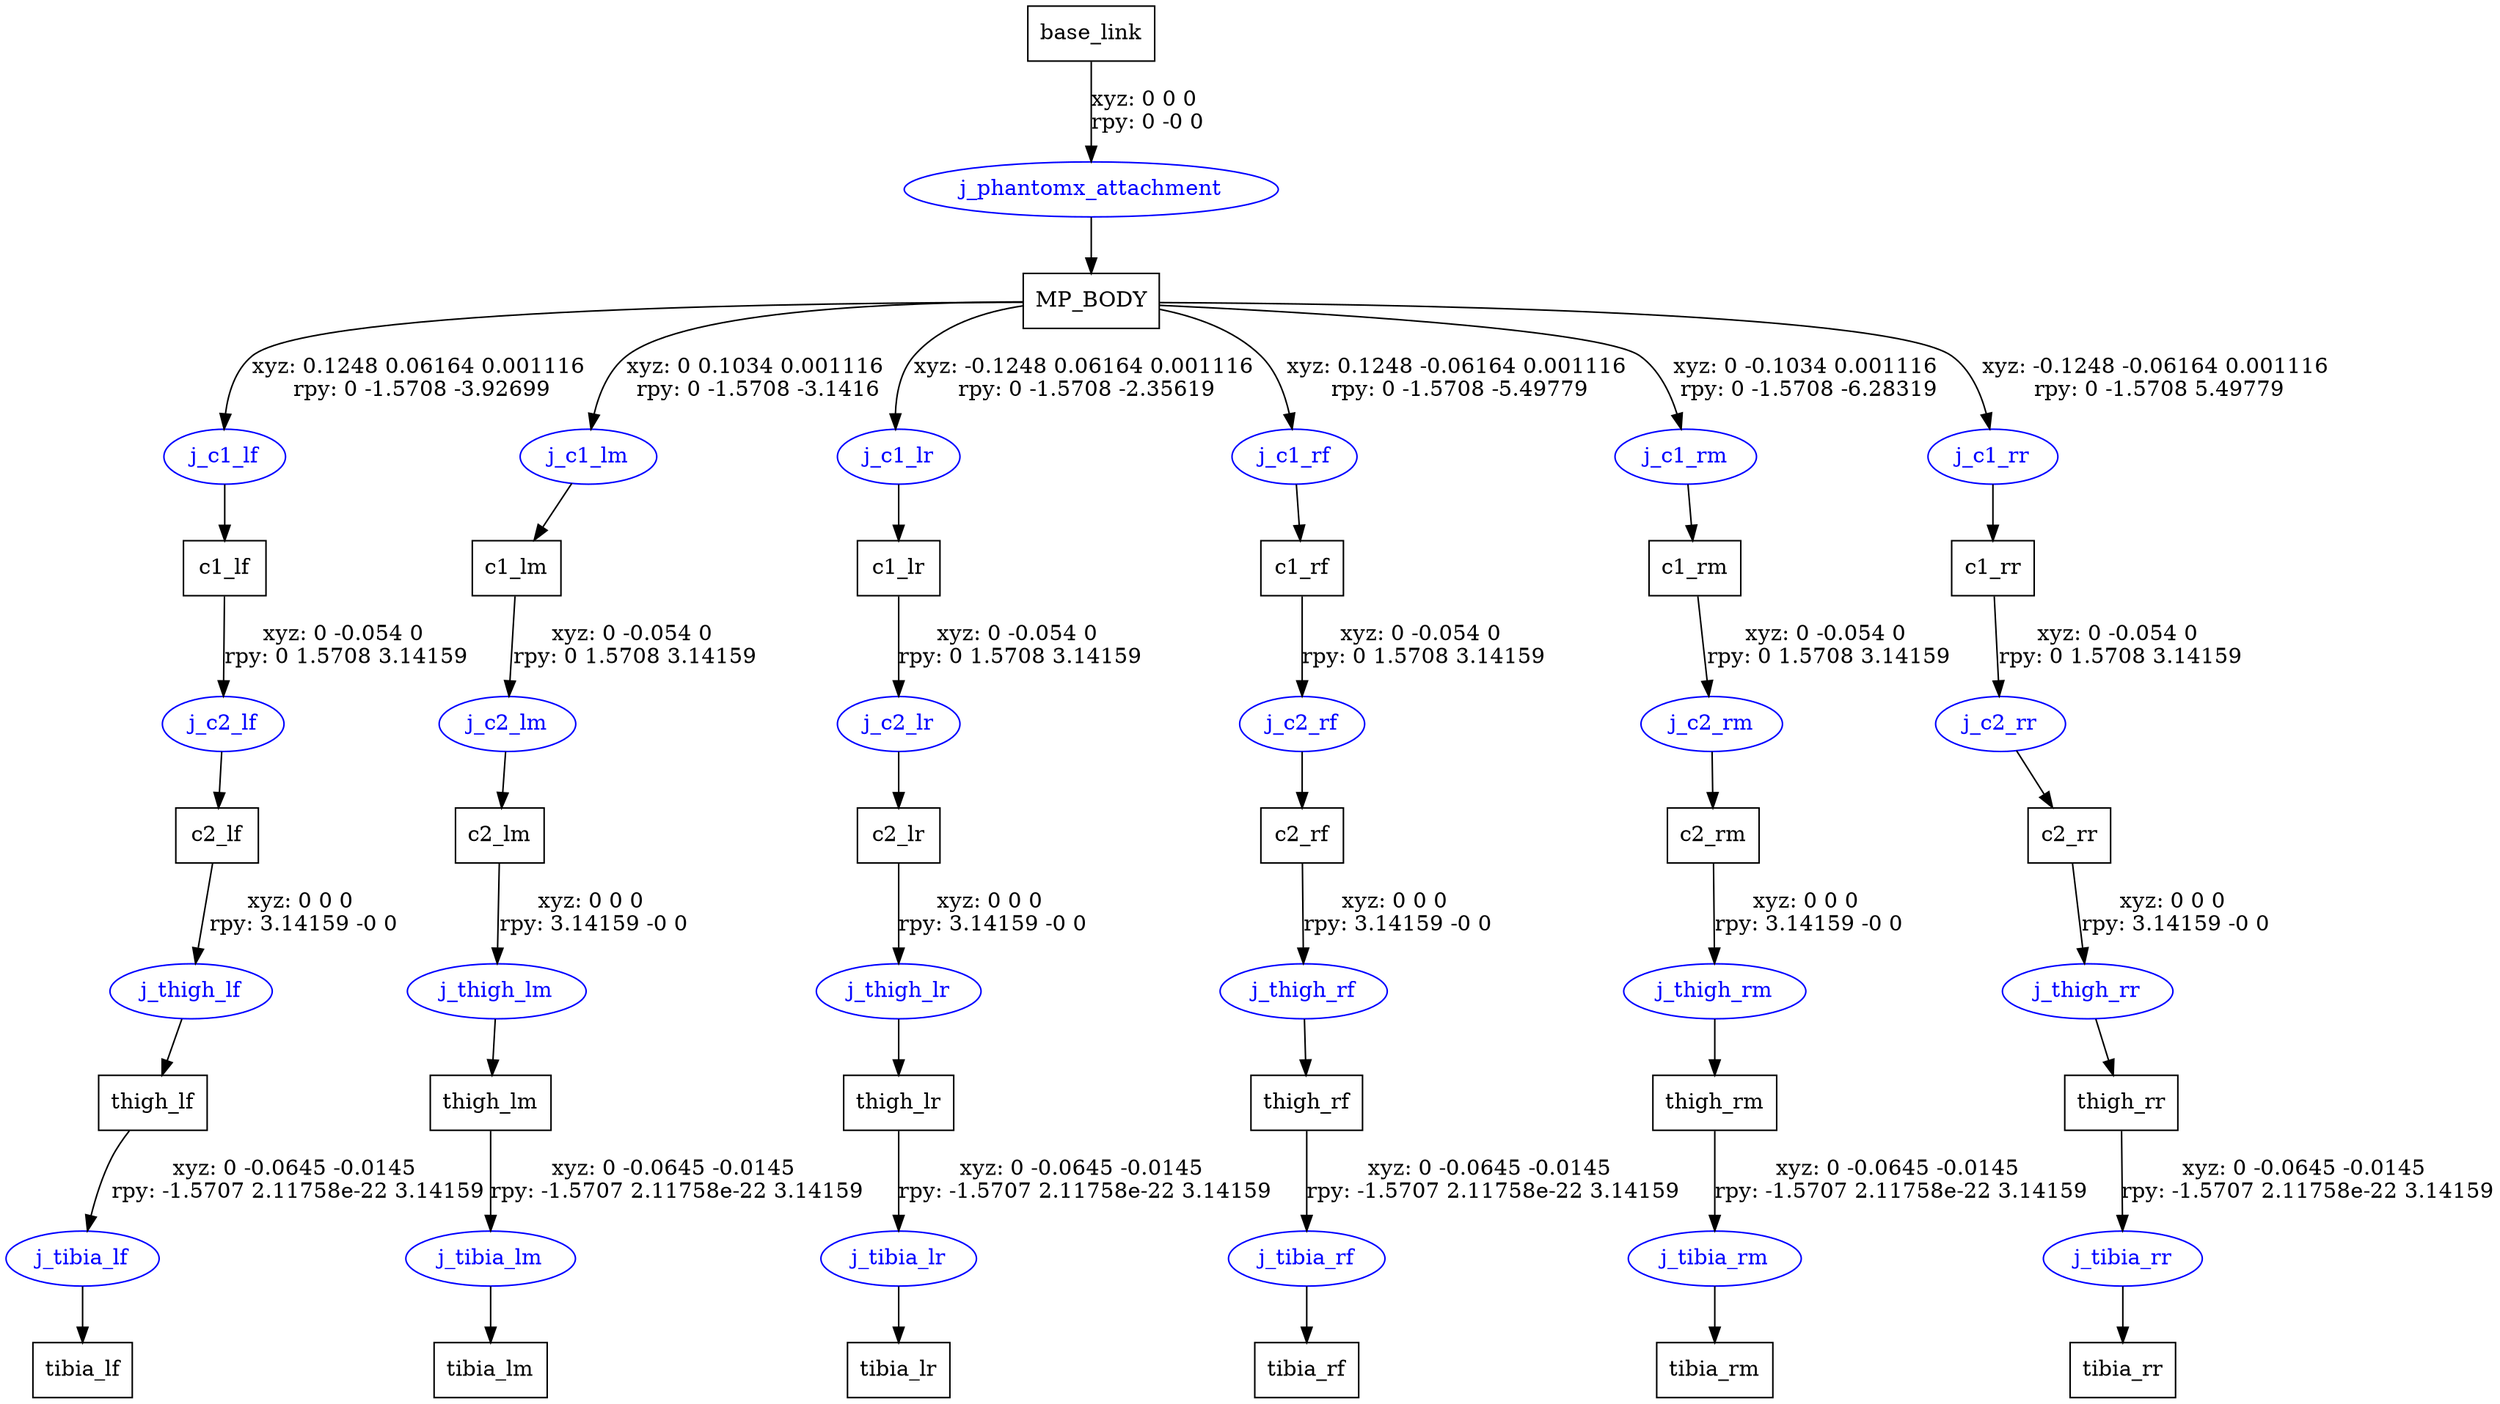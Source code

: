 digraph G {
node [shape=box];
"base_link" [label="base_link"];
"MP_BODY" [label="MP_BODY"];
"c1_lf" [label="c1_lf"];
"c2_lf" [label="c2_lf"];
"thigh_lf" [label="thigh_lf"];
"tibia_lf" [label="tibia_lf"];
"c1_lm" [label="c1_lm"];
"c2_lm" [label="c2_lm"];
"thigh_lm" [label="thigh_lm"];
"tibia_lm" [label="tibia_lm"];
"c1_lr" [label="c1_lr"];
"c2_lr" [label="c2_lr"];
"thigh_lr" [label="thigh_lr"];
"tibia_lr" [label="tibia_lr"];
"c1_rf" [label="c1_rf"];
"c2_rf" [label="c2_rf"];
"thigh_rf" [label="thigh_rf"];
"tibia_rf" [label="tibia_rf"];
"c1_rm" [label="c1_rm"];
"c2_rm" [label="c2_rm"];
"thigh_rm" [label="thigh_rm"];
"tibia_rm" [label="tibia_rm"];
"c1_rr" [label="c1_rr"];
"c2_rr" [label="c2_rr"];
"thigh_rr" [label="thigh_rr"];
"tibia_rr" [label="tibia_rr"];
node [shape=ellipse, color=blue, fontcolor=blue];
"base_link" -> "j_phantomx_attachment" [label="xyz: 0 0 0 \nrpy: 0 -0 0"]
"j_phantomx_attachment" -> "MP_BODY"
"MP_BODY" -> "j_c1_lf" [label="xyz: 0.1248 0.06164 0.001116 \nrpy: 0 -1.5708 -3.92699"]
"j_c1_lf" -> "c1_lf"
"c1_lf" -> "j_c2_lf" [label="xyz: 0 -0.054 0 \nrpy: 0 1.5708 3.14159"]
"j_c2_lf" -> "c2_lf"
"c2_lf" -> "j_thigh_lf" [label="xyz: 0 0 0 \nrpy: 3.14159 -0 0"]
"j_thigh_lf" -> "thigh_lf"
"thigh_lf" -> "j_tibia_lf" [label="xyz: 0 -0.0645 -0.0145 \nrpy: -1.5707 2.11758e-22 3.14159"]
"j_tibia_lf" -> "tibia_lf"
"MP_BODY" -> "j_c1_lm" [label="xyz: 0 0.1034 0.001116 \nrpy: 0 -1.5708 -3.1416"]
"j_c1_lm" -> "c1_lm"
"c1_lm" -> "j_c2_lm" [label="xyz: 0 -0.054 0 \nrpy: 0 1.5708 3.14159"]
"j_c2_lm" -> "c2_lm"
"c2_lm" -> "j_thigh_lm" [label="xyz: 0 0 0 \nrpy: 3.14159 -0 0"]
"j_thigh_lm" -> "thigh_lm"
"thigh_lm" -> "j_tibia_lm" [label="xyz: 0 -0.0645 -0.0145 \nrpy: -1.5707 2.11758e-22 3.14159"]
"j_tibia_lm" -> "tibia_lm"
"MP_BODY" -> "j_c1_lr" [label="xyz: -0.1248 0.06164 0.001116 \nrpy: 0 -1.5708 -2.35619"]
"j_c1_lr" -> "c1_lr"
"c1_lr" -> "j_c2_lr" [label="xyz: 0 -0.054 0 \nrpy: 0 1.5708 3.14159"]
"j_c2_lr" -> "c2_lr"
"c2_lr" -> "j_thigh_lr" [label="xyz: 0 0 0 \nrpy: 3.14159 -0 0"]
"j_thigh_lr" -> "thigh_lr"
"thigh_lr" -> "j_tibia_lr" [label="xyz: 0 -0.0645 -0.0145 \nrpy: -1.5707 2.11758e-22 3.14159"]
"j_tibia_lr" -> "tibia_lr"
"MP_BODY" -> "j_c1_rf" [label="xyz: 0.1248 -0.06164 0.001116 \nrpy: 0 -1.5708 -5.49779"]
"j_c1_rf" -> "c1_rf"
"c1_rf" -> "j_c2_rf" [label="xyz: 0 -0.054 0 \nrpy: 0 1.5708 3.14159"]
"j_c2_rf" -> "c2_rf"
"c2_rf" -> "j_thigh_rf" [label="xyz: 0 0 0 \nrpy: 3.14159 -0 0"]
"j_thigh_rf" -> "thigh_rf"
"thigh_rf" -> "j_tibia_rf" [label="xyz: 0 -0.0645 -0.0145 \nrpy: -1.5707 2.11758e-22 3.14159"]
"j_tibia_rf" -> "tibia_rf"
"MP_BODY" -> "j_c1_rm" [label="xyz: 0 -0.1034 0.001116 \nrpy: 0 -1.5708 -6.28319"]
"j_c1_rm" -> "c1_rm"
"c1_rm" -> "j_c2_rm" [label="xyz: 0 -0.054 0 \nrpy: 0 1.5708 3.14159"]
"j_c2_rm" -> "c2_rm"
"c2_rm" -> "j_thigh_rm" [label="xyz: 0 0 0 \nrpy: 3.14159 -0 0"]
"j_thigh_rm" -> "thigh_rm"
"thigh_rm" -> "j_tibia_rm" [label="xyz: 0 -0.0645 -0.0145 \nrpy: -1.5707 2.11758e-22 3.14159"]
"j_tibia_rm" -> "tibia_rm"
"MP_BODY" -> "j_c1_rr" [label="xyz: -0.1248 -0.06164 0.001116 \nrpy: 0 -1.5708 5.49779"]
"j_c1_rr" -> "c1_rr"
"c1_rr" -> "j_c2_rr" [label="xyz: 0 -0.054 0 \nrpy: 0 1.5708 3.14159"]
"j_c2_rr" -> "c2_rr"
"c2_rr" -> "j_thigh_rr" [label="xyz: 0 0 0 \nrpy: 3.14159 -0 0"]
"j_thigh_rr" -> "thigh_rr"
"thigh_rr" -> "j_tibia_rr" [label="xyz: 0 -0.0645 -0.0145 \nrpy: -1.5707 2.11758e-22 3.14159"]
"j_tibia_rr" -> "tibia_rr"
}
